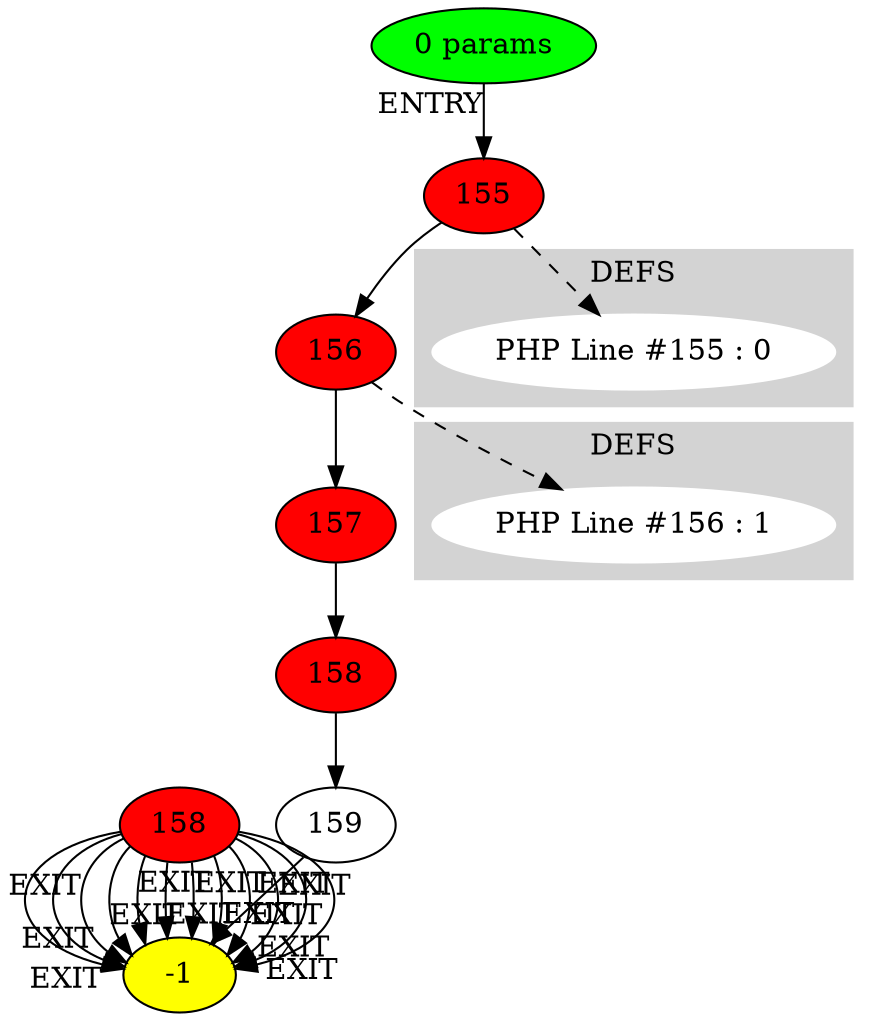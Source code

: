 digraph testName {
0 [label="155" , fillcolor = red, style = filled];
1 [label="156" , fillcolor = red, style = filled];
2 [label="157" , fillcolor = red, style = filled];
3 [label="158" , fillcolor = red, style = filled];
4 [label="159"];
1000 [label="155" , fillcolor = red, style = filled];
1000 [label="155" , fillcolor = red, style = filled];
1000 [label="155" , fillcolor = red, style = filled];
1000 [label="156" , fillcolor = red, style = filled];
1000 [label="156" , fillcolor = red, style = filled];
1000 [label="156" , fillcolor = red, style = filled];
1000 [label="157" , fillcolor = red, style = filled];
1000 [label="157" , fillcolor = red, style = filled];
1000 [label="157" , fillcolor = red, style = filled];
1000 [label="158" , fillcolor = red, style = filled];
1000 [label="158" , fillcolor = red, style = filled];
1000 [label="158" , fillcolor = red, style = filled];
0 -> 1;
1 -> 2;
2 -> 3;
3 -> 4;
-2 -> 0[xlabel="ENTRY"];
4 -> -1[xlabel="EXIT"];
1000 -> -1[xlabel="EXIT"];
1000 -> -1[xlabel="EXIT"];
1000 -> -1[xlabel="EXIT"];
1000 -> -1[xlabel="EXIT"];
1000 -> -1[xlabel="EXIT"];
1000 -> -1[xlabel="EXIT"];
1000 -> -1[xlabel="EXIT"];
1000 -> -1[xlabel="EXIT"];
1000 -> -1[xlabel="EXIT"];
1000 -> -1[xlabel="EXIT"];
1000 -> -1[xlabel="EXIT"];
1000 -> -1[xlabel="EXIT"];
-2 [fillcolor = green, style = filled]-1 [fillcolor= yellow, style = filled] subgraph cluster_g_0 { style=filled; color=lightgrey; node [style=filled,color=white]; g_0[label= "PHP Line #155 : 0"];label = "DEFS";}
0 -> g_0 [style="dashed"];
subgraph cluster_g_1 { style=filled; color=lightgrey; node [style=filled,color=white]; g_1[label= "PHP Line #156 : 1"];label = "DEFS";}
1 -> g_1 [style="dashed"];
-2 [label="0 params"];
}
